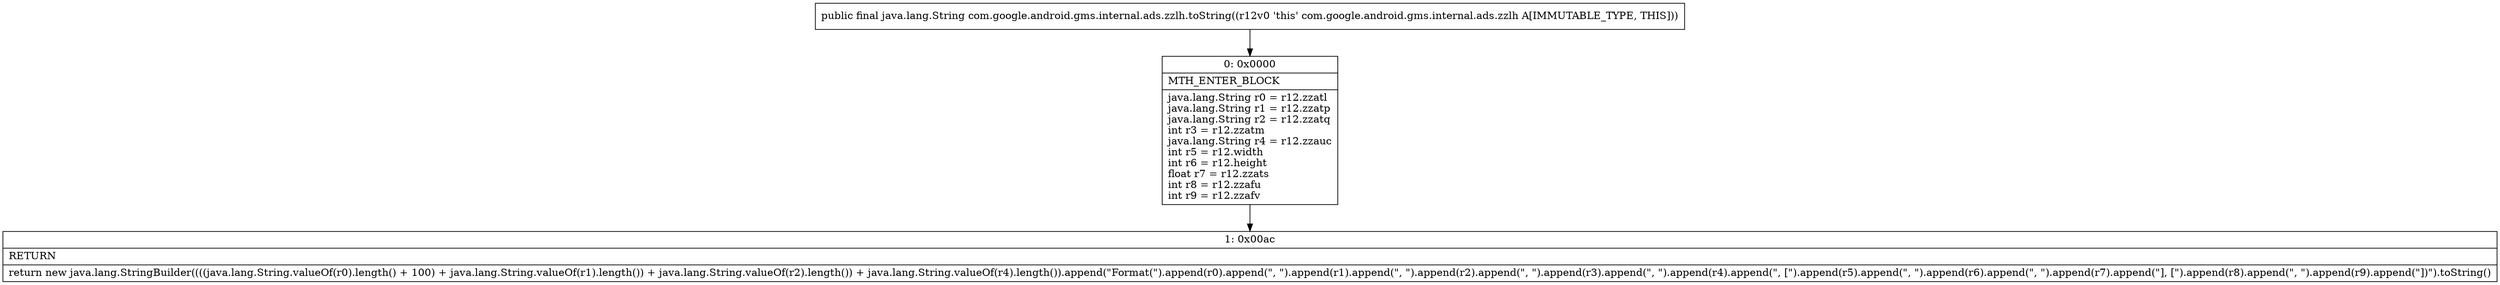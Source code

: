 digraph "CFG forcom.google.android.gms.internal.ads.zzlh.toString()Ljava\/lang\/String;" {
Node_0 [shape=record,label="{0\:\ 0x0000|MTH_ENTER_BLOCK\l|java.lang.String r0 = r12.zzatl\ljava.lang.String r1 = r12.zzatp\ljava.lang.String r2 = r12.zzatq\lint r3 = r12.zzatm\ljava.lang.String r4 = r12.zzauc\lint r5 = r12.width\lint r6 = r12.height\lfloat r7 = r12.zzats\lint r8 = r12.zzafu\lint r9 = r12.zzafv\l}"];
Node_1 [shape=record,label="{1\:\ 0x00ac|RETURN\l|return new java.lang.StringBuilder((((java.lang.String.valueOf(r0).length() + 100) + java.lang.String.valueOf(r1).length()) + java.lang.String.valueOf(r2).length()) + java.lang.String.valueOf(r4).length()).append(\"Format(\").append(r0).append(\", \").append(r1).append(\", \").append(r2).append(\", \").append(r3).append(\", \").append(r4).append(\", [\").append(r5).append(\", \").append(r6).append(\", \").append(r7).append(\"], [\").append(r8).append(\", \").append(r9).append(\"])\").toString()\l}"];
MethodNode[shape=record,label="{public final java.lang.String com.google.android.gms.internal.ads.zzlh.toString((r12v0 'this' com.google.android.gms.internal.ads.zzlh A[IMMUTABLE_TYPE, THIS])) }"];
MethodNode -> Node_0;
Node_0 -> Node_1;
}

